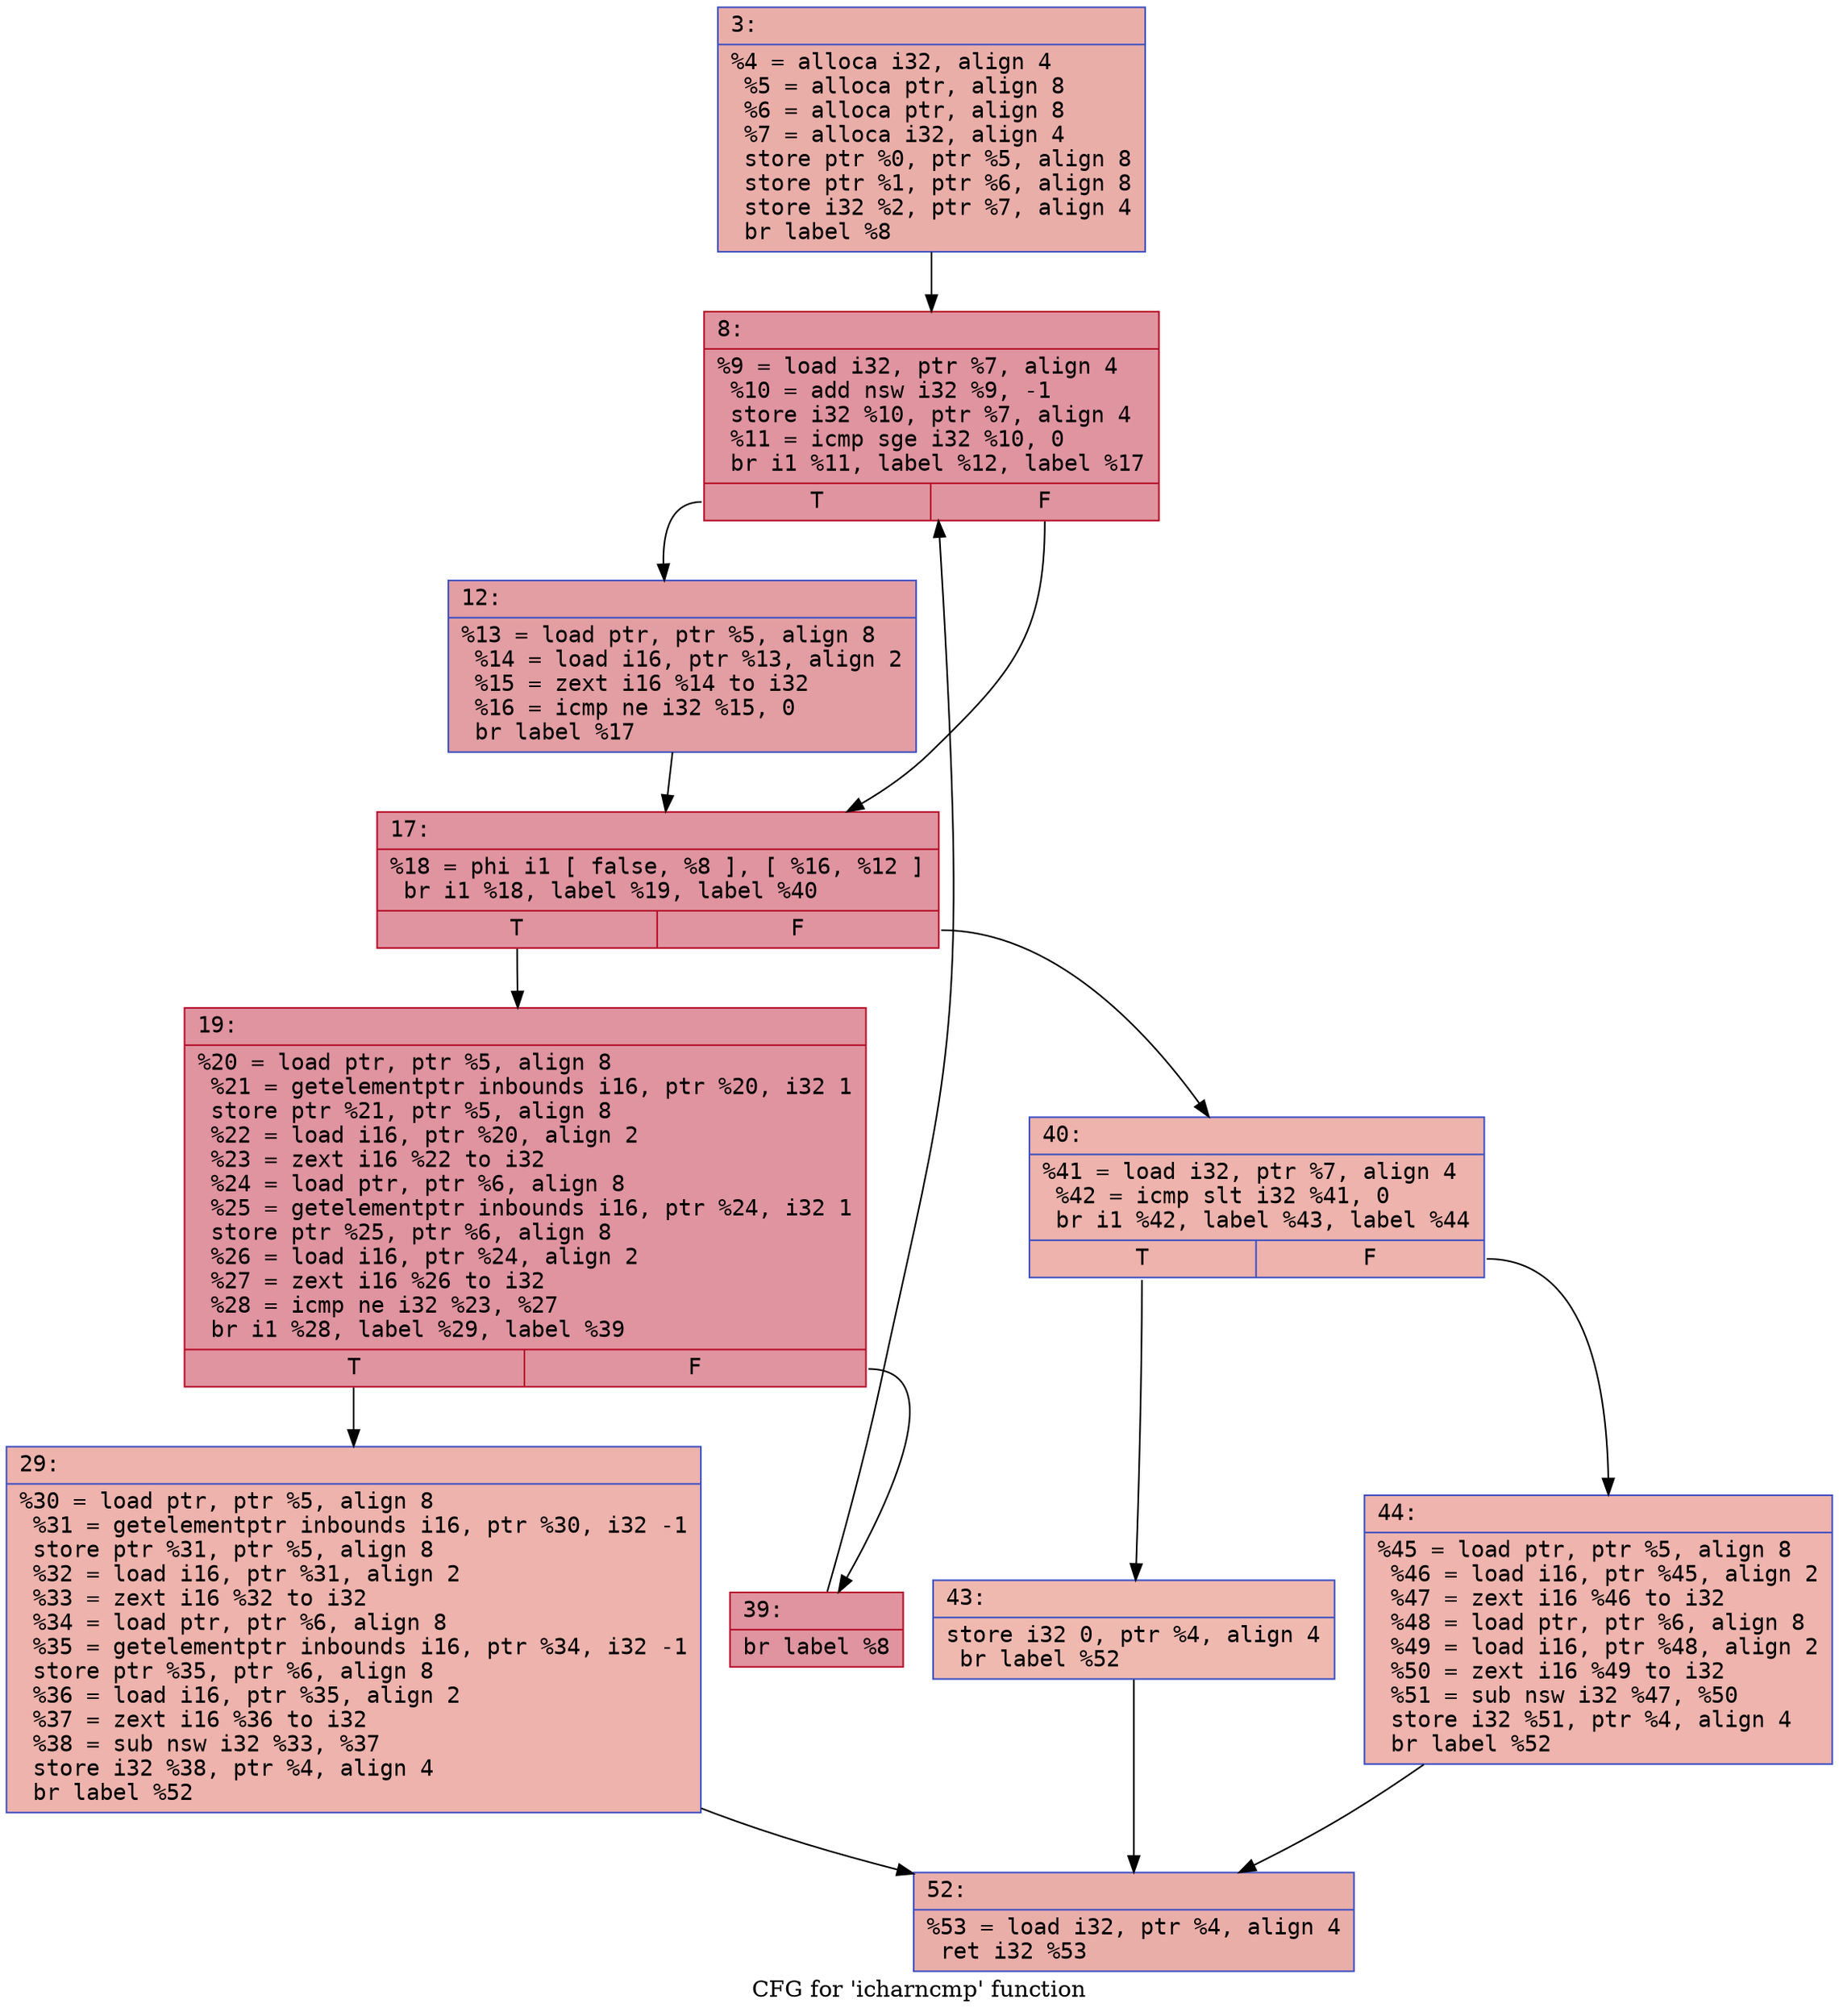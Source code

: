 digraph "CFG for 'icharncmp' function" {
	label="CFG for 'icharncmp' function";

	Node0x6000000d3250 [shape=record,color="#3d50c3ff", style=filled, fillcolor="#d0473d70" fontname="Courier",label="{3:\l|  %4 = alloca i32, align 4\l  %5 = alloca ptr, align 8\l  %6 = alloca ptr, align 8\l  %7 = alloca i32, align 4\l  store ptr %0, ptr %5, align 8\l  store ptr %1, ptr %6, align 8\l  store i32 %2, ptr %7, align 4\l  br label %8\l}"];
	Node0x6000000d3250 -> Node0x6000000d32a0[tooltip="3 -> 8\nProbability 100.00%" ];
	Node0x6000000d32a0 [shape=record,color="#b70d28ff", style=filled, fillcolor="#b70d2870" fontname="Courier",label="{8:\l|  %9 = load i32, ptr %7, align 4\l  %10 = add nsw i32 %9, -1\l  store i32 %10, ptr %7, align 4\l  %11 = icmp sge i32 %10, 0\l  br i1 %11, label %12, label %17\l|{<s0>T|<s1>F}}"];
	Node0x6000000d32a0:s0 -> Node0x6000000d32f0[tooltip="8 -> 12\nProbability 50.00%" ];
	Node0x6000000d32a0:s1 -> Node0x6000000d3340[tooltip="8 -> 17\nProbability 50.00%" ];
	Node0x6000000d32f0 [shape=record,color="#3d50c3ff", style=filled, fillcolor="#be242e70" fontname="Courier",label="{12:\l|  %13 = load ptr, ptr %5, align 8\l  %14 = load i16, ptr %13, align 2\l  %15 = zext i16 %14 to i32\l  %16 = icmp ne i32 %15, 0\l  br label %17\l}"];
	Node0x6000000d32f0 -> Node0x6000000d3340[tooltip="12 -> 17\nProbability 100.00%" ];
	Node0x6000000d3340 [shape=record,color="#b70d28ff", style=filled, fillcolor="#b70d2870" fontname="Courier",label="{17:\l|  %18 = phi i1 [ false, %8 ], [ %16, %12 ]\l  br i1 %18, label %19, label %40\l|{<s0>T|<s1>F}}"];
	Node0x6000000d3340:s0 -> Node0x6000000d3390[tooltip="17 -> 19\nProbability 96.88%" ];
	Node0x6000000d3340:s1 -> Node0x6000000d3480[tooltip="17 -> 40\nProbability 3.12%" ];
	Node0x6000000d3390 [shape=record,color="#b70d28ff", style=filled, fillcolor="#b70d2870" fontname="Courier",label="{19:\l|  %20 = load ptr, ptr %5, align 8\l  %21 = getelementptr inbounds i16, ptr %20, i32 1\l  store ptr %21, ptr %5, align 8\l  %22 = load i16, ptr %20, align 2\l  %23 = zext i16 %22 to i32\l  %24 = load ptr, ptr %6, align 8\l  %25 = getelementptr inbounds i16, ptr %24, i32 1\l  store ptr %25, ptr %6, align 8\l  %26 = load i16, ptr %24, align 2\l  %27 = zext i16 %26 to i32\l  %28 = icmp ne i32 %23, %27\l  br i1 %28, label %29, label %39\l|{<s0>T|<s1>F}}"];
	Node0x6000000d3390:s0 -> Node0x6000000d33e0[tooltip="19 -> 29\nProbability 3.12%" ];
	Node0x6000000d3390:s1 -> Node0x6000000d3430[tooltip="19 -> 39\nProbability 96.88%" ];
	Node0x6000000d33e0 [shape=record,color="#3d50c3ff", style=filled, fillcolor="#d6524470" fontname="Courier",label="{29:\l|  %30 = load ptr, ptr %5, align 8\l  %31 = getelementptr inbounds i16, ptr %30, i32 -1\l  store ptr %31, ptr %5, align 8\l  %32 = load i16, ptr %31, align 2\l  %33 = zext i16 %32 to i32\l  %34 = load ptr, ptr %6, align 8\l  %35 = getelementptr inbounds i16, ptr %34, i32 -1\l  store ptr %35, ptr %6, align 8\l  %36 = load i16, ptr %35, align 2\l  %37 = zext i16 %36 to i32\l  %38 = sub nsw i32 %33, %37\l  store i32 %38, ptr %4, align 4\l  br label %52\l}"];
	Node0x6000000d33e0 -> Node0x6000000d3570[tooltip="29 -> 52\nProbability 100.00%" ];
	Node0x6000000d3430 [shape=record,color="#b70d28ff", style=filled, fillcolor="#b70d2870" fontname="Courier",label="{39:\l|  br label %8\l}"];
	Node0x6000000d3430 -> Node0x6000000d32a0[tooltip="39 -> 8\nProbability 100.00%" ];
	Node0x6000000d3480 [shape=record,color="#3d50c3ff", style=filled, fillcolor="#d6524470" fontname="Courier",label="{40:\l|  %41 = load i32, ptr %7, align 4\l  %42 = icmp slt i32 %41, 0\l  br i1 %42, label %43, label %44\l|{<s0>T|<s1>F}}"];
	Node0x6000000d3480:s0 -> Node0x6000000d34d0[tooltip="40 -> 43\nProbability 37.50%" ];
	Node0x6000000d3480:s1 -> Node0x6000000d3520[tooltip="40 -> 44\nProbability 62.50%" ];
	Node0x6000000d34d0 [shape=record,color="#3d50c3ff", style=filled, fillcolor="#de614d70" fontname="Courier",label="{43:\l|  store i32 0, ptr %4, align 4\l  br label %52\l}"];
	Node0x6000000d34d0 -> Node0x6000000d3570[tooltip="43 -> 52\nProbability 100.00%" ];
	Node0x6000000d3520 [shape=record,color="#3d50c3ff", style=filled, fillcolor="#d8564670" fontname="Courier",label="{44:\l|  %45 = load ptr, ptr %5, align 8\l  %46 = load i16, ptr %45, align 2\l  %47 = zext i16 %46 to i32\l  %48 = load ptr, ptr %6, align 8\l  %49 = load i16, ptr %48, align 2\l  %50 = zext i16 %49 to i32\l  %51 = sub nsw i32 %47, %50\l  store i32 %51, ptr %4, align 4\l  br label %52\l}"];
	Node0x6000000d3520 -> Node0x6000000d3570[tooltip="44 -> 52\nProbability 100.00%" ];
	Node0x6000000d3570 [shape=record,color="#3d50c3ff", style=filled, fillcolor="#d0473d70" fontname="Courier",label="{52:\l|  %53 = load i32, ptr %4, align 4\l  ret i32 %53\l}"];
}
